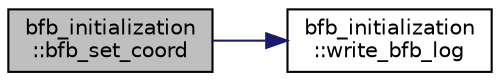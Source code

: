 digraph "bfb_initialization::bfb_set_coord"
{
 // INTERACTIVE_SVG=YES
 // LATEX_PDF_SIZE
  edge [fontname="Helvetica",fontsize="10",labelfontname="Helvetica",labelfontsize="10"];
  node [fontname="Helvetica",fontsize="10",shape=record];
  rankdir="LR";
  Node1 [label="bfb_initialization\l::bfb_set_coord",height=0.2,width=0.4,color="black", fillcolor="grey75", style="filled", fontcolor="black",tooltip="This subroutine specifies the vertical coordinate in terms of temperature at the surface and at the b..."];
  Node1 -> Node2 [color="midnightblue",fontsize="10",style="solid",fontname="Helvetica"];
  Node2 [label="bfb_initialization\l::write_bfb_log",height=0.2,width=0.4,color="black", fillcolor="white", style="filled",URL="$namespacebfb__initialization.html#acf4641a95e7aa3b9953db2b04a627c97",tooltip="Write output about the parameter values being used."];
}
